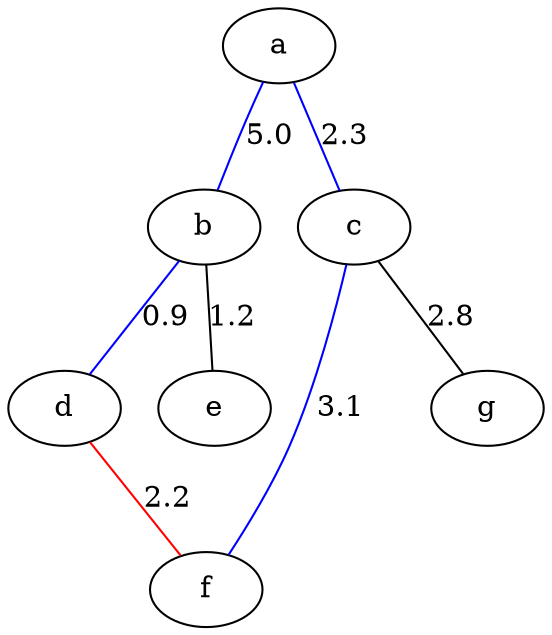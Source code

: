 graph G {
0[label="a"];
1[label="b"];
2[label="c"];
3[label="d"];
4[label="e"];
5[label="f"];
6[label="g"];
0--1 [label="5.0" color=blue];
0--2 [label="2.3" color=blue];
1--3 [label="0.9" color=blue];
1--4 [label="1.2"];
2--5 [label="3.1" color=blue];
2--6 [label="2.8"];
3 -- 5 [label="2.2" color=red]
}
